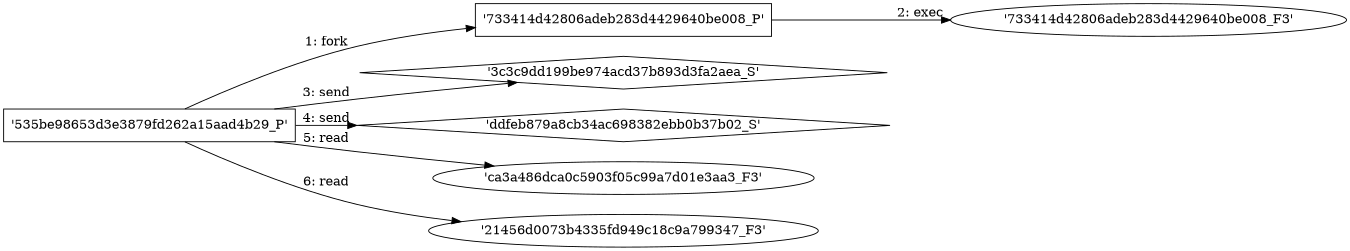 digraph "D:\Learning\Paper\apt\基于CTI的攻击预警\Dataset\攻击图\ASGfromALLCTI\Xpaj - the bootkit edition.dot" {
rankdir="LR"
size="9"
fixedsize="false"
splines="true"
nodesep=0.3
ranksep=0
fontsize=10
overlap="scalexy"
engine= "neato"
	"'535be98653d3e3879fd262a15aad4b29_P'" [node_type=Process shape=box]
	"'733414d42806adeb283d4429640be008_P'" [node_type=Process shape=box]
	"'535be98653d3e3879fd262a15aad4b29_P'" -> "'733414d42806adeb283d4429640be008_P'" [label="1: fork"]
	"'733414d42806adeb283d4429640be008_P'" [node_type=Process shape=box]
	"'733414d42806adeb283d4429640be008_F3'" [node_type=File shape=ellipse]
	"'733414d42806adeb283d4429640be008_P'" -> "'733414d42806adeb283d4429640be008_F3'" [label="2: exec"]
	"'3c3c9dd199be974acd37b893d3fa2aea_S'" [node_type=Socket shape=diamond]
	"'535be98653d3e3879fd262a15aad4b29_P'" [node_type=Process shape=box]
	"'535be98653d3e3879fd262a15aad4b29_P'" -> "'3c3c9dd199be974acd37b893d3fa2aea_S'" [label="3: send"]
	"'ddfeb879a8cb34ac698382ebb0b37b02_S'" [node_type=Socket shape=diamond]
	"'535be98653d3e3879fd262a15aad4b29_P'" [node_type=Process shape=box]
	"'535be98653d3e3879fd262a15aad4b29_P'" -> "'ddfeb879a8cb34ac698382ebb0b37b02_S'" [label="4: send"]
	"'ca3a486dca0c5903f05c99a7d01e3aa3_F3'" [node_type=file shape=ellipse]
	"'535be98653d3e3879fd262a15aad4b29_P'" [node_type=Process shape=box]
	"'535be98653d3e3879fd262a15aad4b29_P'" -> "'ca3a486dca0c5903f05c99a7d01e3aa3_F3'" [label="5: read"]
	"'21456d0073b4335fd949c18c9a799347_F3'" [node_type=file shape=ellipse]
	"'535be98653d3e3879fd262a15aad4b29_P'" [node_type=Process shape=box]
	"'535be98653d3e3879fd262a15aad4b29_P'" -> "'21456d0073b4335fd949c18c9a799347_F3'" [label="6: read"]
}
